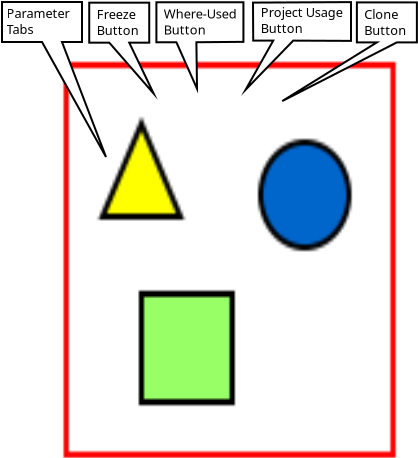 <?xml version="1.0" encoding="UTF-8"?>
<dia:diagram xmlns:dia="http://www.lysator.liu.se/~alla/dia/">
  <dia:layer name="Background" visible="true" connectable="true" active="true">
    <dia:object type="Standard - Image" version="0" id="O0">
      <dia:attribute name="obj_pos">
        <dia:point val="3.929,3.965"/>
      </dia:attribute>
      <dia:attribute name="obj_bb">
        <dia:rectangle val="3.929,3.965;20.529,23.752"/>
      </dia:attribute>
      <dia:attribute name="elem_corner">
        <dia:point val="3.929,3.965"/>
      </dia:attribute>
      <dia:attribute name="elem_width">
        <dia:real val="16.6"/>
      </dia:attribute>
      <dia:attribute name="elem_height">
        <dia:real val="19.788"/>
      </dia:attribute>
      <dia:attribute name="draw_border">
        <dia:boolean val="false"/>
      </dia:attribute>
      <dia:attribute name="keep_aspect">
        <dia:boolean val="true"/>
      </dia:attribute>
      <dia:attribute name="file">
        <dia:string>#/home/waterbug/clones/cattens/doc/images/object_viewer_editor.png#</dia:string>
      </dia:attribute>
    </dia:object>
    <dia:group>
      <dia:attribute name="meta">
        <dia:composite type="dict"/>
      </dia:attribute>
      <dia:attribute name="matrix"/>
      <dia:object type="Standard - Polygon" version="0" id="O1">
        <dia:attribute name="obj_pos">
          <dia:point val="6.211,2.997"/>
        </dia:attribute>
        <dia:attribute name="obj_bb">
          <dia:rectangle val="5.161,0.947;8.636,5.854"/>
        </dia:attribute>
        <dia:attribute name="poly_points">
          <dia:point val="6.211,2.997"/>
          <dia:point val="5.211,2.997"/>
          <dia:point val="5.211,0.997"/>
          <dia:point val="8.211,0.997"/>
          <dia:point val="8.211,2.997"/>
          <dia:point val="7.211,2.997"/>
          <dia:point val="8.432,5.544"/>
        </dia:attribute>
        <dia:attribute name="show_background">
          <dia:boolean val="true"/>
        </dia:attribute>
      </dia:object>
      <dia:object type="Standard - Text" version="1" id="O2">
        <dia:attribute name="obj_pos">
          <dia:point val="5.584,1.816"/>
        </dia:attribute>
        <dia:attribute name="obj_bb">
          <dia:rectangle val="5.584,1.222;7.726,2.767"/>
        </dia:attribute>
        <dia:attribute name="text">
          <dia:composite type="text">
            <dia:attribute name="string">
              <dia:string>#Freeze
Button#</dia:string>
            </dia:attribute>
            <dia:attribute name="font">
              <dia:font family="sans" style="0" name="Helvetica"/>
            </dia:attribute>
            <dia:attribute name="height">
              <dia:real val="0.8"/>
            </dia:attribute>
            <dia:attribute name="pos">
              <dia:point val="5.584,1.816"/>
            </dia:attribute>
            <dia:attribute name="color">
              <dia:color val="#000000ff"/>
            </dia:attribute>
            <dia:attribute name="alignment">
              <dia:enum val="0"/>
            </dia:attribute>
          </dia:composite>
        </dia:attribute>
        <dia:attribute name="valign">
          <dia:enum val="3"/>
        </dia:attribute>
      </dia:object>
    </dia:group>
    <dia:group>
      <dia:attribute name="meta">
        <dia:composite type="dict"/>
      </dia:attribute>
      <dia:attribute name="matrix"/>
      <dia:object type="Standard - Polygon" version="0" id="O3">
        <dia:attribute name="obj_pos">
          <dia:point val="9.569,2.977"/>
        </dia:attribute>
        <dia:attribute name="obj_bb">
          <dia:rectangle val="8.519,0.927;12.97,5.543"/>
        </dia:attribute>
        <dia:attribute name="poly_points">
          <dia:point val="9.569,2.977"/>
          <dia:point val="8.569,2.977"/>
          <dia:point val="8.569,0.977"/>
          <dia:point val="12.92,0.977"/>
          <dia:point val="12.92,2.957"/>
          <dia:point val="10.569,2.977"/>
          <dia:point val="10.6,5.3"/>
        </dia:attribute>
        <dia:attribute name="show_background">
          <dia:boolean val="true"/>
        </dia:attribute>
      </dia:object>
      <dia:object type="Standard - Text" version="1" id="O4">
        <dia:attribute name="obj_pos">
          <dia:point val="8.941,1.796"/>
        </dia:attribute>
        <dia:attribute name="obj_bb">
          <dia:rectangle val="8.941,1.202;12.851,2.747"/>
        </dia:attribute>
        <dia:attribute name="text">
          <dia:composite type="text">
            <dia:attribute name="string">
              <dia:string>#Where-Used
Button#</dia:string>
            </dia:attribute>
            <dia:attribute name="font">
              <dia:font family="sans" style="0" name="Helvetica"/>
            </dia:attribute>
            <dia:attribute name="height">
              <dia:real val="0.8"/>
            </dia:attribute>
            <dia:attribute name="pos">
              <dia:point val="8.941,1.796"/>
            </dia:attribute>
            <dia:attribute name="color">
              <dia:color val="#000000ff"/>
            </dia:attribute>
            <dia:attribute name="alignment">
              <dia:enum val="0"/>
            </dia:attribute>
          </dia:composite>
        </dia:attribute>
        <dia:attribute name="valign">
          <dia:enum val="3"/>
        </dia:attribute>
      </dia:object>
    </dia:group>
    <dia:object type="Standard - Polygon" version="0" id="O5">
      <dia:attribute name="obj_pos">
        <dia:point val="14.41,2.896"/>
      </dia:attribute>
      <dia:attribute name="obj_bb">
        <dia:rectangle val="12.799,0.92;18.349,5.66"/>
      </dia:attribute>
      <dia:attribute name="poly_points">
        <dia:point val="14.41,2.896"/>
        <dia:point val="13.41,2.896"/>
        <dia:point val="13.399,0.995"/>
        <dia:point val="18.299,0.97"/>
        <dia:point val="18.299,2.909"/>
        <dia:point val="15.41,2.896"/>
        <dia:point val="13.031,5.349"/>
      </dia:attribute>
      <dia:attribute name="show_background">
        <dia:boolean val="true"/>
      </dia:attribute>
    </dia:object>
    <dia:object type="Standard - Text" version="1" id="O6">
      <dia:attribute name="obj_pos">
        <dia:point val="13.783,1.714"/>
      </dia:attribute>
      <dia:attribute name="obj_bb">
        <dia:rectangle val="13.783,1.12;18.173,2.665"/>
      </dia:attribute>
      <dia:attribute name="text">
        <dia:composite type="text">
          <dia:attribute name="string">
            <dia:string>#Project Usage
Button#</dia:string>
          </dia:attribute>
          <dia:attribute name="font">
            <dia:font family="sans" style="0" name="Helvetica"/>
          </dia:attribute>
          <dia:attribute name="height">
            <dia:real val="0.8"/>
          </dia:attribute>
          <dia:attribute name="pos">
            <dia:point val="13.783,1.714"/>
          </dia:attribute>
          <dia:attribute name="color">
            <dia:color val="#000000ff"/>
          </dia:attribute>
          <dia:attribute name="alignment">
            <dia:enum val="0"/>
          </dia:attribute>
        </dia:composite>
      </dia:attribute>
      <dia:attribute name="valign">
        <dia:enum val="3"/>
      </dia:attribute>
    </dia:object>
    <dia:group>
      <dia:attribute name="meta">
        <dia:composite type="dict"/>
      </dia:attribute>
      <dia:attribute name="matrix"/>
      <dia:object type="Standard - Polygon" version="0" id="O7">
        <dia:attribute name="obj_pos">
          <dia:point val="2.849,2.965"/>
        </dia:attribute>
        <dia:attribute name="obj_bb">
          <dia:rectangle val="0.799,0.915;6.095,8.739"/>
        </dia:attribute>
        <dia:attribute name="poly_points">
          <dia:point val="2.849,2.965"/>
          <dia:point val="0.849,2.965"/>
          <dia:point val="0.849,0.965"/>
          <dia:point val="4.849,0.965"/>
          <dia:point val="4.849,2.965"/>
          <dia:point val="3.849,2.965"/>
          <dia:point val="6.049,8.715"/>
        </dia:attribute>
        <dia:attribute name="show_background">
          <dia:boolean val="true"/>
        </dia:attribute>
      </dia:object>
      <dia:object type="Standard - Text" version="1" id="O8">
        <dia:attribute name="obj_pos">
          <dia:point val="1.074,1.765"/>
        </dia:attribute>
        <dia:attribute name="obj_bb">
          <dia:rectangle val="1.074,1.171;4.404,2.716"/>
        </dia:attribute>
        <dia:attribute name="text">
          <dia:composite type="text">
            <dia:attribute name="string">
              <dia:string>#Parameter
Tabs#</dia:string>
            </dia:attribute>
            <dia:attribute name="font">
              <dia:font family="sans" style="0" name="Helvetica"/>
            </dia:attribute>
            <dia:attribute name="height">
              <dia:real val="0.8"/>
            </dia:attribute>
            <dia:attribute name="pos">
              <dia:point val="1.074,1.765"/>
            </dia:attribute>
            <dia:attribute name="color">
              <dia:color val="#000000ff"/>
            </dia:attribute>
            <dia:attribute name="alignment">
              <dia:enum val="0"/>
            </dia:attribute>
          </dia:composite>
        </dia:attribute>
        <dia:attribute name="valign">
          <dia:enum val="3"/>
        </dia:attribute>
      </dia:object>
    </dia:group>
    <dia:group>
      <dia:attribute name="meta">
        <dia:composite type="dict"/>
      </dia:attribute>
      <dia:attribute name="matrix"/>
      <dia:object type="Standard - Polygon" version="0" id="O9">
        <dia:attribute name="obj_pos">
          <dia:point val="19.593,2.984"/>
        </dia:attribute>
        <dia:attribute name="obj_bb">
          <dia:rectangle val="14.833,0.934;21.643,5.963"/>
        </dia:attribute>
        <dia:attribute name="poly_points">
          <dia:point val="19.593,2.984"/>
          <dia:point val="18.593,2.984"/>
          <dia:point val="18.593,0.984"/>
          <dia:point val="21.593,0.984"/>
          <dia:point val="21.593,2.984"/>
          <dia:point val="20.593,2.984"/>
          <dia:point val="14.86,5.919"/>
        </dia:attribute>
        <dia:attribute name="show_background">
          <dia:boolean val="true"/>
        </dia:attribute>
      </dia:object>
      <dia:object type="Standard - Text" version="1" id="O10">
        <dia:attribute name="obj_pos">
          <dia:point val="18.959,1.817"/>
        </dia:attribute>
        <dia:attribute name="obj_bb">
          <dia:rectangle val="18.959,1.223;21.102,2.768"/>
        </dia:attribute>
        <dia:attribute name="text">
          <dia:composite type="text">
            <dia:attribute name="string">
              <dia:string>#Clone
Button#</dia:string>
            </dia:attribute>
            <dia:attribute name="font">
              <dia:font family="sans" style="0" name="Helvetica"/>
            </dia:attribute>
            <dia:attribute name="height">
              <dia:real val="0.8"/>
            </dia:attribute>
            <dia:attribute name="pos">
              <dia:point val="18.959,1.817"/>
            </dia:attribute>
            <dia:attribute name="color">
              <dia:color val="#000000ff"/>
            </dia:attribute>
            <dia:attribute name="alignment">
              <dia:enum val="0"/>
            </dia:attribute>
          </dia:composite>
        </dia:attribute>
        <dia:attribute name="valign">
          <dia:enum val="3"/>
        </dia:attribute>
      </dia:object>
    </dia:group>
  </dia:layer>
</dia:diagram>

